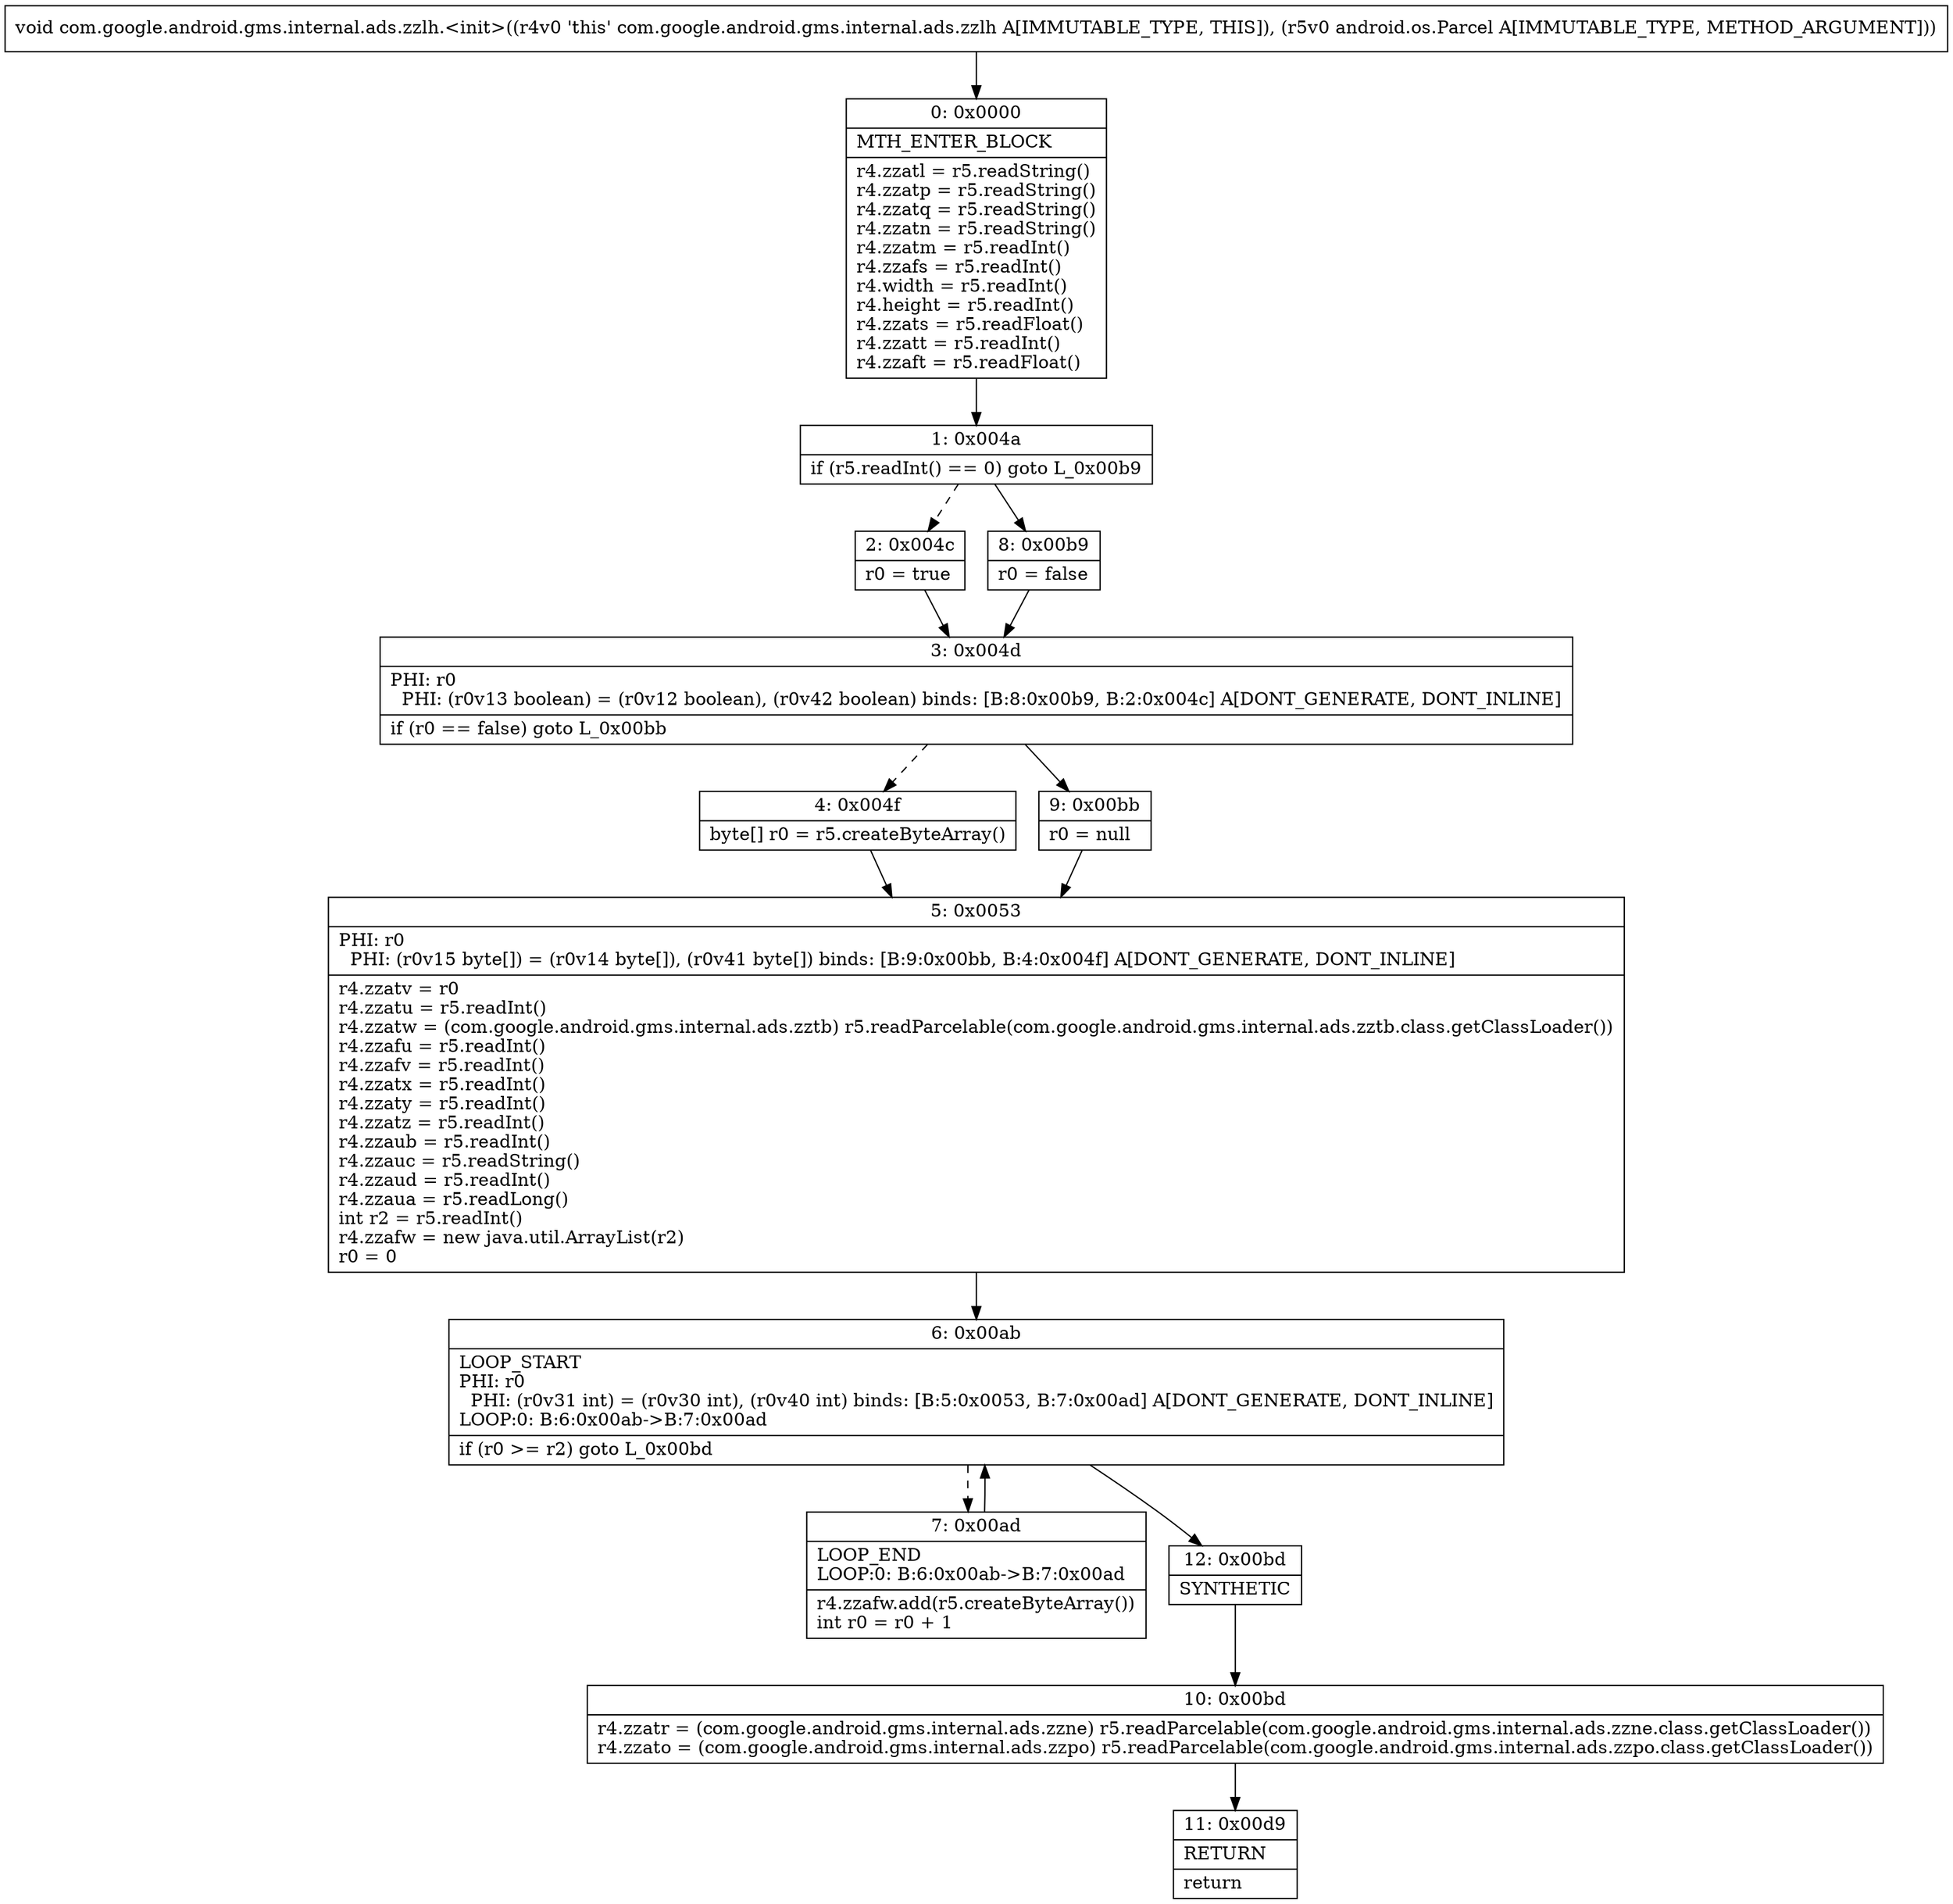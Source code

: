 digraph "CFG forcom.google.android.gms.internal.ads.zzlh.\<init\>(Landroid\/os\/Parcel;)V" {
Node_0 [shape=record,label="{0\:\ 0x0000|MTH_ENTER_BLOCK\l|r4.zzatl = r5.readString()\lr4.zzatp = r5.readString()\lr4.zzatq = r5.readString()\lr4.zzatn = r5.readString()\lr4.zzatm = r5.readInt()\lr4.zzafs = r5.readInt()\lr4.width = r5.readInt()\lr4.height = r5.readInt()\lr4.zzats = r5.readFloat()\lr4.zzatt = r5.readInt()\lr4.zzaft = r5.readFloat()\l}"];
Node_1 [shape=record,label="{1\:\ 0x004a|if (r5.readInt() == 0) goto L_0x00b9\l}"];
Node_2 [shape=record,label="{2\:\ 0x004c|r0 = true\l}"];
Node_3 [shape=record,label="{3\:\ 0x004d|PHI: r0 \l  PHI: (r0v13 boolean) = (r0v12 boolean), (r0v42 boolean) binds: [B:8:0x00b9, B:2:0x004c] A[DONT_GENERATE, DONT_INLINE]\l|if (r0 == false) goto L_0x00bb\l}"];
Node_4 [shape=record,label="{4\:\ 0x004f|byte[] r0 = r5.createByteArray()\l}"];
Node_5 [shape=record,label="{5\:\ 0x0053|PHI: r0 \l  PHI: (r0v15 byte[]) = (r0v14 byte[]), (r0v41 byte[]) binds: [B:9:0x00bb, B:4:0x004f] A[DONT_GENERATE, DONT_INLINE]\l|r4.zzatv = r0\lr4.zzatu = r5.readInt()\lr4.zzatw = (com.google.android.gms.internal.ads.zztb) r5.readParcelable(com.google.android.gms.internal.ads.zztb.class.getClassLoader())\lr4.zzafu = r5.readInt()\lr4.zzafv = r5.readInt()\lr4.zzatx = r5.readInt()\lr4.zzaty = r5.readInt()\lr4.zzatz = r5.readInt()\lr4.zzaub = r5.readInt()\lr4.zzauc = r5.readString()\lr4.zzaud = r5.readInt()\lr4.zzaua = r5.readLong()\lint r2 = r5.readInt()\lr4.zzafw = new java.util.ArrayList(r2)\lr0 = 0\l}"];
Node_6 [shape=record,label="{6\:\ 0x00ab|LOOP_START\lPHI: r0 \l  PHI: (r0v31 int) = (r0v30 int), (r0v40 int) binds: [B:5:0x0053, B:7:0x00ad] A[DONT_GENERATE, DONT_INLINE]\lLOOP:0: B:6:0x00ab\-\>B:7:0x00ad\l|if (r0 \>= r2) goto L_0x00bd\l}"];
Node_7 [shape=record,label="{7\:\ 0x00ad|LOOP_END\lLOOP:0: B:6:0x00ab\-\>B:7:0x00ad\l|r4.zzafw.add(r5.createByteArray())\lint r0 = r0 + 1\l}"];
Node_8 [shape=record,label="{8\:\ 0x00b9|r0 = false\l}"];
Node_9 [shape=record,label="{9\:\ 0x00bb|r0 = null\l}"];
Node_10 [shape=record,label="{10\:\ 0x00bd|r4.zzatr = (com.google.android.gms.internal.ads.zzne) r5.readParcelable(com.google.android.gms.internal.ads.zzne.class.getClassLoader())\lr4.zzato = (com.google.android.gms.internal.ads.zzpo) r5.readParcelable(com.google.android.gms.internal.ads.zzpo.class.getClassLoader())\l}"];
Node_11 [shape=record,label="{11\:\ 0x00d9|RETURN\l|return\l}"];
Node_12 [shape=record,label="{12\:\ 0x00bd|SYNTHETIC\l}"];
MethodNode[shape=record,label="{void com.google.android.gms.internal.ads.zzlh.\<init\>((r4v0 'this' com.google.android.gms.internal.ads.zzlh A[IMMUTABLE_TYPE, THIS]), (r5v0 android.os.Parcel A[IMMUTABLE_TYPE, METHOD_ARGUMENT])) }"];
MethodNode -> Node_0;
Node_0 -> Node_1;
Node_1 -> Node_2[style=dashed];
Node_1 -> Node_8;
Node_2 -> Node_3;
Node_3 -> Node_4[style=dashed];
Node_3 -> Node_9;
Node_4 -> Node_5;
Node_5 -> Node_6;
Node_6 -> Node_7[style=dashed];
Node_6 -> Node_12;
Node_7 -> Node_6;
Node_8 -> Node_3;
Node_9 -> Node_5;
Node_10 -> Node_11;
Node_12 -> Node_10;
}

